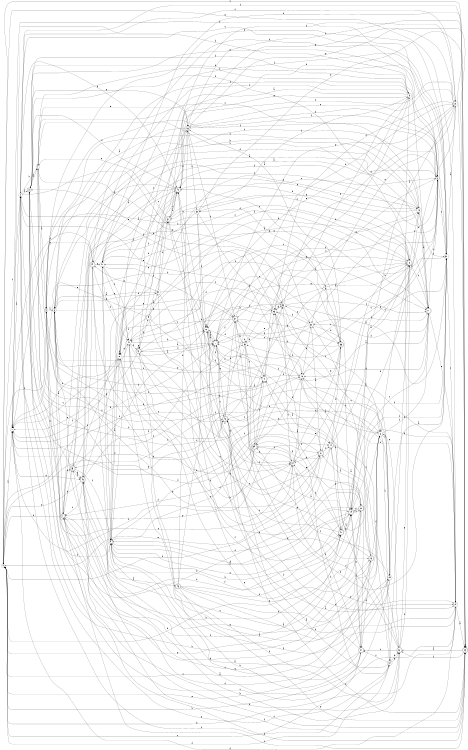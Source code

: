 digraph n45_4 {
__start0 [label="" shape="none"];

rankdir=LR;
size="8,5";

s0 [style="filled", color="black", fillcolor="white" shape="circle", label="0"];
s1 [style="filled", color="black", fillcolor="white" shape="circle", label="1"];
s2 [style="filled", color="black", fillcolor="white" shape="circle", label="2"];
s3 [style="rounded,filled", color="black", fillcolor="white" shape="doublecircle", label="3"];
s4 [style="filled", color="black", fillcolor="white" shape="circle", label="4"];
s5 [style="filled", color="black", fillcolor="white" shape="circle", label="5"];
s6 [style="filled", color="black", fillcolor="white" shape="circle", label="6"];
s7 [style="rounded,filled", color="black", fillcolor="white" shape="doublecircle", label="7"];
s8 [style="filled", color="black", fillcolor="white" shape="circle", label="8"];
s9 [style="filled", color="black", fillcolor="white" shape="circle", label="9"];
s10 [style="filled", color="black", fillcolor="white" shape="circle", label="10"];
s11 [style="filled", color="black", fillcolor="white" shape="circle", label="11"];
s12 [style="filled", color="black", fillcolor="white" shape="circle", label="12"];
s13 [style="rounded,filled", color="black", fillcolor="white" shape="doublecircle", label="13"];
s14 [style="rounded,filled", color="black", fillcolor="white" shape="doublecircle", label="14"];
s15 [style="rounded,filled", color="black", fillcolor="white" shape="doublecircle", label="15"];
s16 [style="filled", color="black", fillcolor="white" shape="circle", label="16"];
s17 [style="rounded,filled", color="black", fillcolor="white" shape="doublecircle", label="17"];
s18 [style="filled", color="black", fillcolor="white" shape="circle", label="18"];
s19 [style="rounded,filled", color="black", fillcolor="white" shape="doublecircle", label="19"];
s20 [style="rounded,filled", color="black", fillcolor="white" shape="doublecircle", label="20"];
s21 [style="rounded,filled", color="black", fillcolor="white" shape="doublecircle", label="21"];
s22 [style="rounded,filled", color="black", fillcolor="white" shape="doublecircle", label="22"];
s23 [style="filled", color="black", fillcolor="white" shape="circle", label="23"];
s24 [style="filled", color="black", fillcolor="white" shape="circle", label="24"];
s25 [style="rounded,filled", color="black", fillcolor="white" shape="doublecircle", label="25"];
s26 [style="rounded,filled", color="black", fillcolor="white" shape="doublecircle", label="26"];
s27 [style="rounded,filled", color="black", fillcolor="white" shape="doublecircle", label="27"];
s28 [style="filled", color="black", fillcolor="white" shape="circle", label="28"];
s29 [style="filled", color="black", fillcolor="white" shape="circle", label="29"];
s30 [style="filled", color="black", fillcolor="white" shape="circle", label="30"];
s31 [style="filled", color="black", fillcolor="white" shape="circle", label="31"];
s32 [style="filled", color="black", fillcolor="white" shape="circle", label="32"];
s33 [style="filled", color="black", fillcolor="white" shape="circle", label="33"];
s34 [style="filled", color="black", fillcolor="white" shape="circle", label="34"];
s35 [style="rounded,filled", color="black", fillcolor="white" shape="doublecircle", label="35"];
s36 [style="filled", color="black", fillcolor="white" shape="circle", label="36"];
s37 [style="rounded,filled", color="black", fillcolor="white" shape="doublecircle", label="37"];
s38 [style="filled", color="black", fillcolor="white" shape="circle", label="38"];
s39 [style="rounded,filled", color="black", fillcolor="white" shape="doublecircle", label="39"];
s40 [style="filled", color="black", fillcolor="white" shape="circle", label="40"];
s41 [style="rounded,filled", color="black", fillcolor="white" shape="doublecircle", label="41"];
s42 [style="rounded,filled", color="black", fillcolor="white" shape="doublecircle", label="42"];
s43 [style="rounded,filled", color="black", fillcolor="white" shape="doublecircle", label="43"];
s44 [style="rounded,filled", color="black", fillcolor="white" shape="doublecircle", label="44"];
s45 [style="rounded,filled", color="black", fillcolor="white" shape="doublecircle", label="45"];
s46 [style="rounded,filled", color="black", fillcolor="white" shape="doublecircle", label="46"];
s47 [style="filled", color="black", fillcolor="white" shape="circle", label="47"];
s48 [style="rounded,filled", color="black", fillcolor="white" shape="doublecircle", label="48"];
s49 [style="rounded,filled", color="black", fillcolor="white" shape="doublecircle", label="49"];
s50 [style="filled", color="black", fillcolor="white" shape="circle", label="50"];
s51 [style="rounded,filled", color="black", fillcolor="white" shape="doublecircle", label="51"];
s52 [style="filled", color="black", fillcolor="white" shape="circle", label="52"];
s53 [style="filled", color="black", fillcolor="white" shape="circle", label="53"];
s54 [style="filled", color="black", fillcolor="white" shape="circle", label="54"];
s55 [style="rounded,filled", color="black", fillcolor="white" shape="doublecircle", label="55"];
s0 -> s1 [label="a"];
s0 -> s5 [label="b"];
s0 -> s25 [label="c"];
s0 -> s54 [label="d"];
s0 -> s41 [label="e"];
s0 -> s2 [label="f"];
s0 -> s18 [label="g"];
s1 -> s2 [label="a"];
s1 -> s17 [label="b"];
s1 -> s10 [label="c"];
s1 -> s1 [label="d"];
s1 -> s11 [label="e"];
s1 -> s46 [label="f"];
s1 -> s43 [label="g"];
s2 -> s3 [label="a"];
s2 -> s4 [label="b"];
s2 -> s8 [label="c"];
s2 -> s35 [label="d"];
s2 -> s54 [label="e"];
s2 -> s25 [label="f"];
s2 -> s42 [label="g"];
s3 -> s4 [label="a"];
s3 -> s13 [label="b"];
s3 -> s34 [label="c"];
s3 -> s53 [label="d"];
s3 -> s8 [label="e"];
s3 -> s42 [label="f"];
s3 -> s36 [label="g"];
s4 -> s5 [label="a"];
s4 -> s17 [label="b"];
s4 -> s16 [label="c"];
s4 -> s46 [label="d"];
s4 -> s36 [label="e"];
s4 -> s22 [label="f"];
s4 -> s32 [label="g"];
s5 -> s6 [label="a"];
s5 -> s16 [label="b"];
s5 -> s17 [label="c"];
s5 -> s9 [label="d"];
s5 -> s30 [label="e"];
s5 -> s38 [label="f"];
s5 -> s21 [label="g"];
s6 -> s7 [label="a"];
s6 -> s33 [label="b"];
s6 -> s8 [label="c"];
s6 -> s41 [label="d"];
s6 -> s37 [label="e"];
s6 -> s53 [label="f"];
s6 -> s50 [label="g"];
s7 -> s8 [label="a"];
s7 -> s19 [label="b"];
s7 -> s25 [label="c"];
s7 -> s0 [label="d"];
s7 -> s55 [label="e"];
s7 -> s25 [label="f"];
s7 -> s55 [label="g"];
s8 -> s9 [label="a"];
s8 -> s11 [label="b"];
s8 -> s30 [label="c"];
s8 -> s1 [label="d"];
s8 -> s23 [label="e"];
s8 -> s5 [label="f"];
s8 -> s21 [label="g"];
s9 -> s10 [label="a"];
s9 -> s41 [label="b"];
s9 -> s14 [label="c"];
s9 -> s51 [label="d"];
s9 -> s19 [label="e"];
s9 -> s19 [label="f"];
s9 -> s24 [label="g"];
s10 -> s11 [label="a"];
s10 -> s1 [label="b"];
s10 -> s36 [label="c"];
s10 -> s10 [label="d"];
s10 -> s13 [label="e"];
s10 -> s43 [label="f"];
s10 -> s40 [label="g"];
s11 -> s12 [label="a"];
s11 -> s24 [label="b"];
s11 -> s46 [label="c"];
s11 -> s33 [label="d"];
s11 -> s15 [label="e"];
s11 -> s48 [label="f"];
s11 -> s31 [label="g"];
s12 -> s11 [label="a"];
s12 -> s13 [label="b"];
s12 -> s11 [label="c"];
s12 -> s14 [label="d"];
s12 -> s53 [label="e"];
s12 -> s28 [label="f"];
s12 -> s12 [label="g"];
s13 -> s14 [label="a"];
s13 -> s2 [label="b"];
s13 -> s0 [label="c"];
s13 -> s3 [label="d"];
s13 -> s46 [label="e"];
s13 -> s28 [label="f"];
s13 -> s6 [label="g"];
s14 -> s15 [label="a"];
s14 -> s8 [label="b"];
s14 -> s26 [label="c"];
s14 -> s35 [label="d"];
s14 -> s41 [label="e"];
s14 -> s0 [label="f"];
s14 -> s39 [label="g"];
s15 -> s10 [label="a"];
s15 -> s3 [label="b"];
s15 -> s16 [label="c"];
s15 -> s55 [label="d"];
s15 -> s38 [label="e"];
s15 -> s54 [label="f"];
s15 -> s12 [label="g"];
s16 -> s17 [label="a"];
s16 -> s30 [label="b"];
s16 -> s5 [label="c"];
s16 -> s7 [label="d"];
s16 -> s42 [label="e"];
s16 -> s37 [label="f"];
s16 -> s52 [label="g"];
s17 -> s18 [label="a"];
s17 -> s15 [label="b"];
s17 -> s19 [label="c"];
s17 -> s32 [label="d"];
s17 -> s24 [label="e"];
s17 -> s8 [label="f"];
s17 -> s18 [label="g"];
s18 -> s19 [label="a"];
s18 -> s39 [label="b"];
s18 -> s8 [label="c"];
s18 -> s29 [label="d"];
s18 -> s32 [label="e"];
s18 -> s1 [label="f"];
s18 -> s6 [label="g"];
s19 -> s9 [label="a"];
s19 -> s20 [label="b"];
s19 -> s16 [label="c"];
s19 -> s27 [label="d"];
s19 -> s15 [label="e"];
s19 -> s47 [label="f"];
s19 -> s24 [label="g"];
s20 -> s21 [label="a"];
s20 -> s37 [label="b"];
s20 -> s43 [label="c"];
s20 -> s7 [label="d"];
s20 -> s9 [label="e"];
s20 -> s19 [label="f"];
s20 -> s0 [label="g"];
s21 -> s22 [label="a"];
s21 -> s48 [label="b"];
s21 -> s47 [label="c"];
s21 -> s14 [label="d"];
s21 -> s0 [label="e"];
s21 -> s4 [label="f"];
s21 -> s34 [label="g"];
s22 -> s23 [label="a"];
s22 -> s18 [label="b"];
s22 -> s46 [label="c"];
s22 -> s55 [label="d"];
s22 -> s3 [label="e"];
s22 -> s51 [label="f"];
s22 -> s11 [label="g"];
s23 -> s24 [label="a"];
s23 -> s12 [label="b"];
s23 -> s28 [label="c"];
s23 -> s40 [label="d"];
s23 -> s2 [label="e"];
s23 -> s2 [label="f"];
s23 -> s33 [label="g"];
s24 -> s25 [label="a"];
s24 -> s42 [label="b"];
s24 -> s3 [label="c"];
s24 -> s1 [label="d"];
s24 -> s5 [label="e"];
s24 -> s18 [label="f"];
s24 -> s0 [label="g"];
s25 -> s26 [label="a"];
s25 -> s36 [label="b"];
s25 -> s43 [label="c"];
s25 -> s47 [label="d"];
s25 -> s7 [label="e"];
s25 -> s26 [label="f"];
s25 -> s25 [label="g"];
s26 -> s23 [label="a"];
s26 -> s15 [label="b"];
s26 -> s27 [label="c"];
s26 -> s0 [label="d"];
s26 -> s28 [label="e"];
s26 -> s34 [label="f"];
s26 -> s53 [label="g"];
s27 -> s9 [label="a"];
s27 -> s10 [label="b"];
s27 -> s0 [label="c"];
s27 -> s13 [label="d"];
s27 -> s19 [label="e"];
s27 -> s12 [label="f"];
s27 -> s9 [label="g"];
s28 -> s29 [label="a"];
s28 -> s54 [label="b"];
s28 -> s55 [label="c"];
s28 -> s2 [label="d"];
s28 -> s17 [label="e"];
s28 -> s9 [label="f"];
s28 -> s43 [label="g"];
s29 -> s30 [label="a"];
s29 -> s0 [label="b"];
s29 -> s39 [label="c"];
s29 -> s7 [label="d"];
s29 -> s0 [label="e"];
s29 -> s5 [label="f"];
s29 -> s6 [label="g"];
s30 -> s31 [label="a"];
s30 -> s51 [label="b"];
s30 -> s24 [label="c"];
s30 -> s44 [label="d"];
s30 -> s36 [label="e"];
s30 -> s19 [label="f"];
s30 -> s47 [label="g"];
s31 -> s27 [label="a"];
s31 -> s28 [label="b"];
s31 -> s2 [label="c"];
s31 -> s23 [label="d"];
s31 -> s32 [label="e"];
s31 -> s42 [label="f"];
s31 -> s42 [label="g"];
s32 -> s21 [label="a"];
s32 -> s23 [label="b"];
s32 -> s11 [label="c"];
s32 -> s19 [label="d"];
s32 -> s33 [label="e"];
s32 -> s17 [label="f"];
s32 -> s11 [label="g"];
s33 -> s30 [label="a"];
s33 -> s3 [label="b"];
s33 -> s34 [label="c"];
s33 -> s40 [label="d"];
s33 -> s31 [label="e"];
s33 -> s30 [label="f"];
s33 -> s28 [label="g"];
s34 -> s18 [label="a"];
s34 -> s27 [label="b"];
s34 -> s35 [label="c"];
s34 -> s40 [label="d"];
s34 -> s46 [label="e"];
s34 -> s39 [label="f"];
s34 -> s6 [label="g"];
s35 -> s36 [label="a"];
s35 -> s37 [label="b"];
s35 -> s42 [label="c"];
s35 -> s38 [label="d"];
s35 -> s34 [label="e"];
s35 -> s11 [label="f"];
s35 -> s52 [label="g"];
s36 -> s6 [label="a"];
s36 -> s37 [label="b"];
s36 -> s40 [label="c"];
s36 -> s52 [label="d"];
s36 -> s31 [label="e"];
s36 -> s8 [label="f"];
s36 -> s25 [label="g"];
s37 -> s38 [label="a"];
s37 -> s31 [label="b"];
s37 -> s10 [label="c"];
s37 -> s22 [label="d"];
s37 -> s30 [label="e"];
s37 -> s11 [label="f"];
s37 -> s35 [label="g"];
s38 -> s28 [label="a"];
s38 -> s38 [label="b"];
s38 -> s39 [label="c"];
s38 -> s12 [label="d"];
s38 -> s33 [label="e"];
s38 -> s0 [label="f"];
s38 -> s24 [label="g"];
s39 -> s16 [label="a"];
s39 -> s1 [label="b"];
s39 -> s15 [label="c"];
s39 -> s7 [label="d"];
s39 -> s20 [label="e"];
s39 -> s22 [label="f"];
s39 -> s6 [label="g"];
s40 -> s29 [label="a"];
s40 -> s12 [label="b"];
s40 -> s41 [label="c"];
s40 -> s48 [label="d"];
s40 -> s1 [label="e"];
s40 -> s35 [label="f"];
s40 -> s14 [label="g"];
s41 -> s19 [label="a"];
s41 -> s34 [label="b"];
s41 -> s42 [label="c"];
s41 -> s30 [label="d"];
s41 -> s22 [label="e"];
s41 -> s41 [label="f"];
s41 -> s19 [label="g"];
s42 -> s43 [label="a"];
s42 -> s10 [label="b"];
s42 -> s21 [label="c"];
s42 -> s15 [label="d"];
s42 -> s10 [label="e"];
s42 -> s36 [label="f"];
s42 -> s6 [label="g"];
s43 -> s27 [label="a"];
s43 -> s26 [label="b"];
s43 -> s7 [label="c"];
s43 -> s11 [label="d"];
s43 -> s42 [label="e"];
s43 -> s44 [label="f"];
s43 -> s0 [label="g"];
s44 -> s45 [label="a"];
s44 -> s40 [label="b"];
s44 -> s46 [label="c"];
s44 -> s1 [label="d"];
s44 -> s1 [label="e"];
s44 -> s16 [label="f"];
s44 -> s47 [label="g"];
s45 -> s29 [label="a"];
s45 -> s36 [label="b"];
s45 -> s35 [label="c"];
s45 -> s28 [label="d"];
s45 -> s20 [label="e"];
s45 -> s41 [label="f"];
s45 -> s25 [label="g"];
s46 -> s33 [label="a"];
s46 -> s15 [label="b"];
s46 -> s34 [label="c"];
s46 -> s25 [label="d"];
s46 -> s11 [label="e"];
s46 -> s37 [label="f"];
s46 -> s17 [label="g"];
s47 -> s42 [label="a"];
s47 -> s40 [label="b"];
s47 -> s12 [label="c"];
s47 -> s15 [label="d"];
s47 -> s40 [label="e"];
s47 -> s30 [label="f"];
s47 -> s9 [label="g"];
s48 -> s11 [label="a"];
s48 -> s49 [label="b"];
s48 -> s17 [label="c"];
s48 -> s26 [label="d"];
s48 -> s48 [label="e"];
s48 -> s1 [label="f"];
s48 -> s21 [label="g"];
s49 -> s50 [label="a"];
s49 -> s9 [label="b"];
s49 -> s34 [label="c"];
s49 -> s15 [label="d"];
s49 -> s1 [label="e"];
s49 -> s18 [label="f"];
s49 -> s16 [label="g"];
s50 -> s6 [label="a"];
s50 -> s31 [label="b"];
s50 -> s23 [label="c"];
s50 -> s51 [label="d"];
s50 -> s20 [label="e"];
s50 -> s34 [label="f"];
s50 -> s44 [label="g"];
s51 -> s42 [label="a"];
s51 -> s47 [label="b"];
s51 -> s8 [label="c"];
s51 -> s17 [label="d"];
s51 -> s4 [label="e"];
s51 -> s42 [label="f"];
s51 -> s22 [label="g"];
s52 -> s24 [label="a"];
s52 -> s53 [label="b"];
s52 -> s51 [label="c"];
s52 -> s12 [label="d"];
s52 -> s18 [label="e"];
s52 -> s47 [label="f"];
s52 -> s25 [label="g"];
s53 -> s48 [label="a"];
s53 -> s22 [label="b"];
s53 -> s44 [label="c"];
s53 -> s4 [label="d"];
s53 -> s23 [label="e"];
s53 -> s3 [label="f"];
s53 -> s48 [label="g"];
s54 -> s46 [label="a"];
s54 -> s23 [label="b"];
s54 -> s32 [label="c"];
s54 -> s2 [label="d"];
s54 -> s26 [label="e"];
s54 -> s27 [label="f"];
s54 -> s26 [label="g"];
s55 -> s43 [label="a"];
s55 -> s43 [label="b"];
s55 -> s8 [label="c"];
s55 -> s12 [label="d"];
s55 -> s3 [label="e"];
s55 -> s9 [label="f"];
s55 -> s37 [label="g"];

}